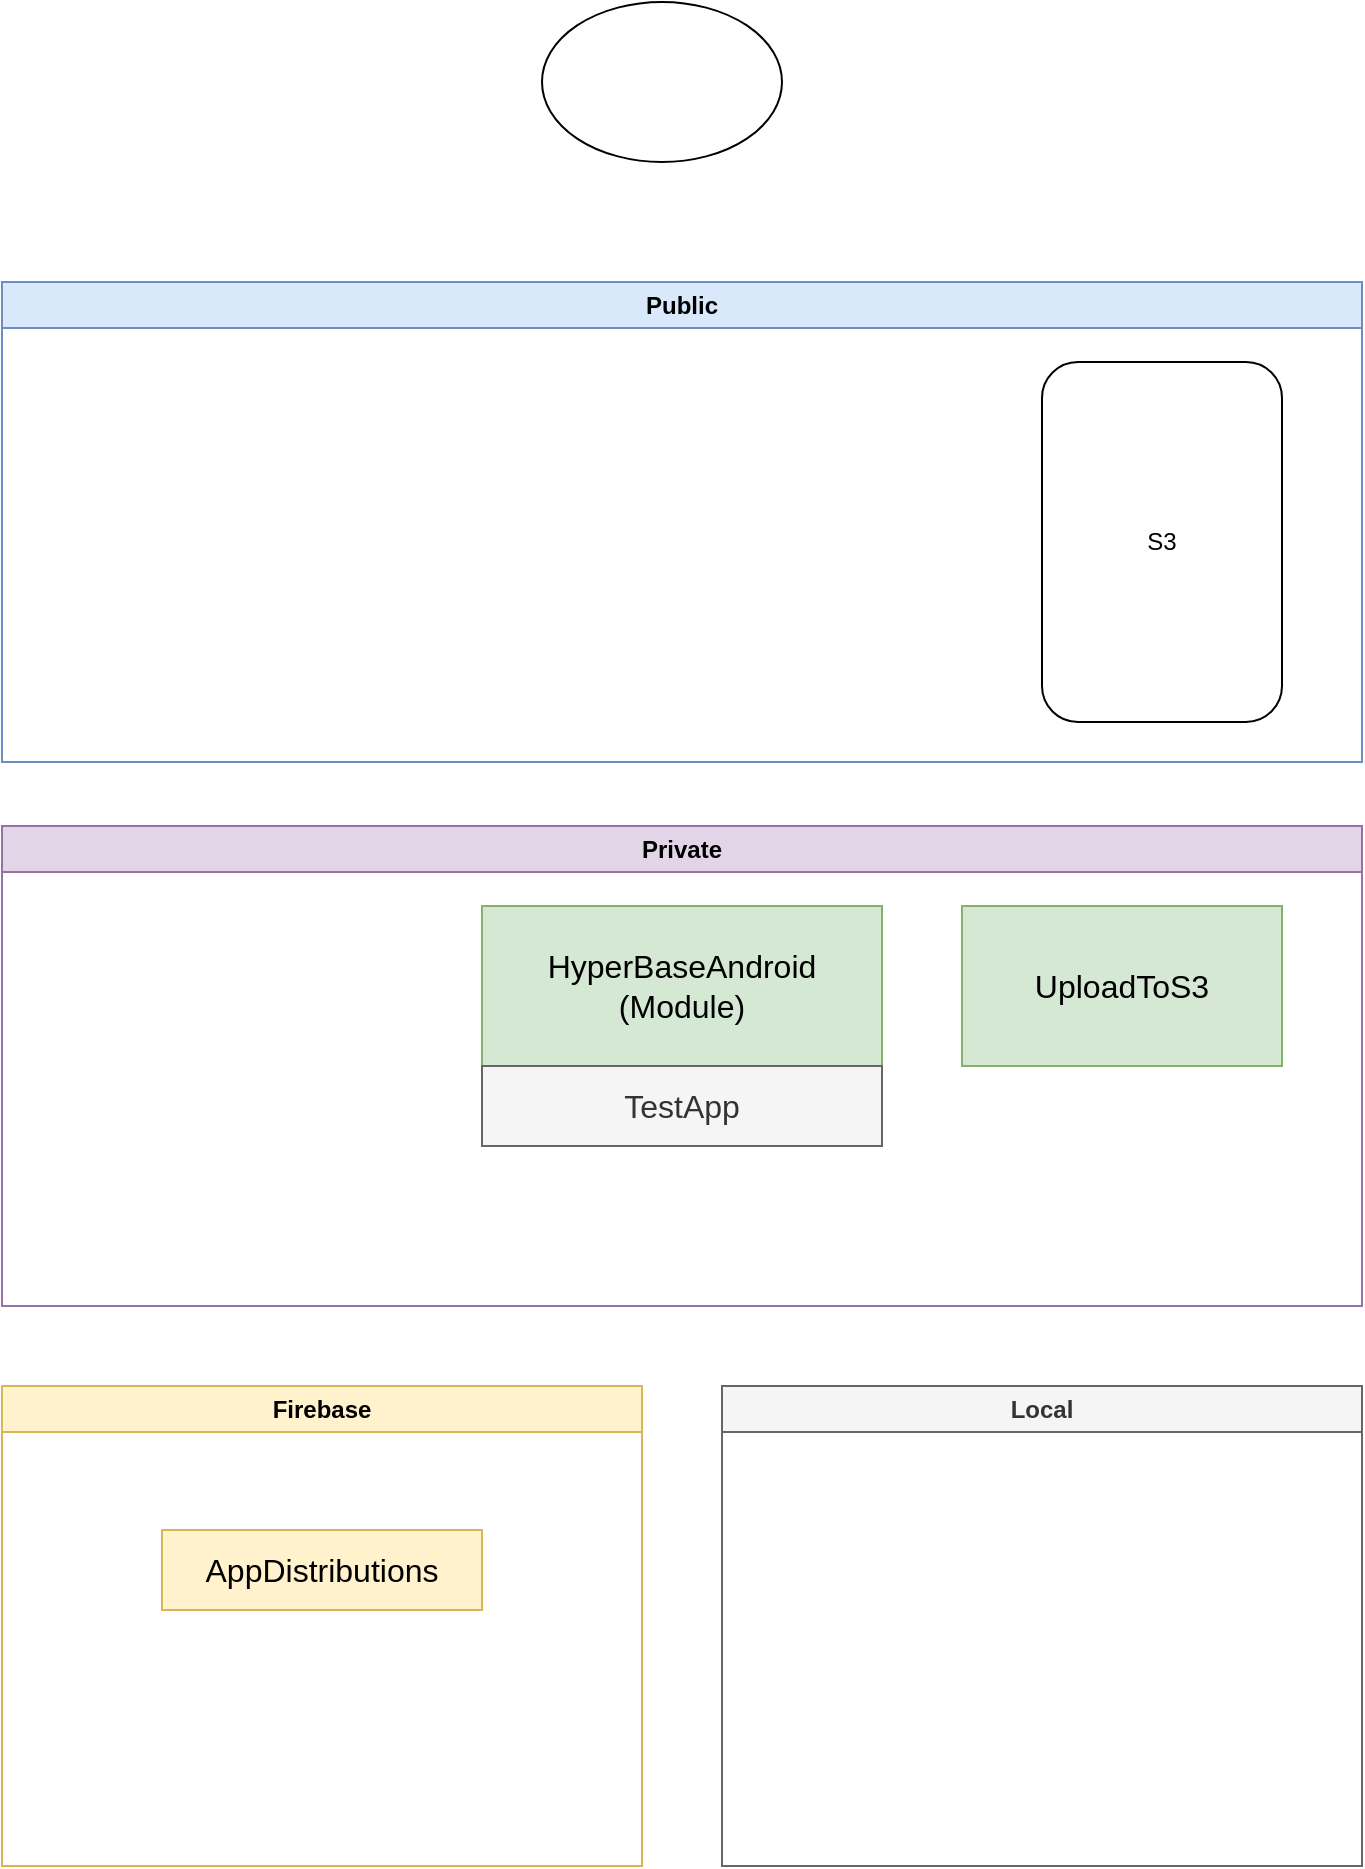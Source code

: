 <mxfile version="21.1.2" type="github">
  <diagram name="페이지-1" id="e8R5-ymzMCLi9W8DaYWQ">
    <mxGraphModel dx="1793" dy="964" grid="1" gridSize="10" guides="1" tooltips="1" connect="1" arrows="1" fold="1" page="1" pageScale="1" pageWidth="827" pageHeight="1169" math="0" shadow="0">
      <root>
        <mxCell id="0" />
        <mxCell id="1" parent="0" />
        <mxCell id="ZJOxMzp84xy1mtmdKOzL-3" value="Public" style="swimlane;whiteSpace=wrap;html=1;fillColor=#dae8fc;strokeColor=#6c8ebf;" vertex="1" parent="1">
          <mxGeometry x="80" y="160" width="680" height="240" as="geometry" />
        </mxCell>
        <mxCell id="ZJOxMzp84xy1mtmdKOzL-24" value="S3" style="rounded=1;whiteSpace=wrap;html=1;" vertex="1" parent="ZJOxMzp84xy1mtmdKOzL-3">
          <mxGeometry x="520" y="40" width="120" height="180" as="geometry" />
        </mxCell>
        <mxCell id="ZJOxMzp84xy1mtmdKOzL-6" value="Private" style="swimlane;whiteSpace=wrap;html=1;fillColor=#e1d5e7;strokeColor=#9673a6;" vertex="1" parent="1">
          <mxGeometry x="80" y="432" width="680" height="240" as="geometry" />
        </mxCell>
        <mxCell id="ZJOxMzp84xy1mtmdKOzL-23" style="edgeStyle=orthogonalEdgeStyle;rounded=0;orthogonalLoop=1;jettySize=auto;html=1;exitX=0;exitY=0.5;exitDx=0;exitDy=0;" edge="1" parent="ZJOxMzp84xy1mtmdKOzL-6" source="ZJOxMzp84xy1mtmdKOzL-8">
          <mxGeometry relative="1" as="geometry">
            <mxPoint x="240" y="79.75" as="targetPoint" />
          </mxGeometry>
        </mxCell>
        <mxCell id="ZJOxMzp84xy1mtmdKOzL-8" value="HyperBaseAndroid&lt;br&gt;(Module)" style="rounded=0;whiteSpace=wrap;html=1;fillColor=#d5e8d4;strokeColor=#82b366;fontSize=16;" vertex="1" parent="ZJOxMzp84xy1mtmdKOzL-6">
          <mxGeometry x="240" y="40" width="200" height="80" as="geometry" />
        </mxCell>
        <mxCell id="ZJOxMzp84xy1mtmdKOzL-10" value="TestApp" style="rounded=0;whiteSpace=wrap;html=1;fontSize=16;fillColor=#f5f5f5;fontColor=#333333;strokeColor=#666666;" vertex="1" parent="ZJOxMzp84xy1mtmdKOzL-6">
          <mxGeometry x="240" y="120" width="200" height="40" as="geometry" />
        </mxCell>
        <mxCell id="ZJOxMzp84xy1mtmdKOzL-22" value="UploadToS3" style="rounded=0;whiteSpace=wrap;html=1;fillColor=#d5e8d4;strokeColor=#82b366;fontSize=16;" vertex="1" parent="ZJOxMzp84xy1mtmdKOzL-6">
          <mxGeometry x="480" y="40" width="160" height="80" as="geometry" />
        </mxCell>
        <mxCell id="ZJOxMzp84xy1mtmdKOzL-11" value="Firebase" style="swimlane;whiteSpace=wrap;html=1;fillColor=#fff2cc;strokeColor=#d6b656;" vertex="1" parent="1">
          <mxGeometry x="80" y="712" width="320" height="240" as="geometry" />
        </mxCell>
        <mxCell id="ZJOxMzp84xy1mtmdKOzL-19" value="AppDistributions" style="rounded=0;whiteSpace=wrap;html=1;fontSize=16;fillColor=#fff2cc;strokeColor=#d6b656;" vertex="1" parent="ZJOxMzp84xy1mtmdKOzL-11">
          <mxGeometry x="80" y="72" width="160" height="40" as="geometry" />
        </mxCell>
        <mxCell id="ZJOxMzp84xy1mtmdKOzL-14" value="Local" style="swimlane;whiteSpace=wrap;html=1;fillColor=#f5f5f5;strokeColor=#666666;fontColor=#333333;" vertex="1" parent="1">
          <mxGeometry x="440" y="712" width="320" height="240" as="geometry" />
        </mxCell>
        <mxCell id="ZJOxMzp84xy1mtmdKOzL-25" value="" style="ellipse;whiteSpace=wrap;html=1;" vertex="1" parent="1">
          <mxGeometry x="350" y="20" width="120" height="80" as="geometry" />
        </mxCell>
      </root>
    </mxGraphModel>
  </diagram>
</mxfile>
